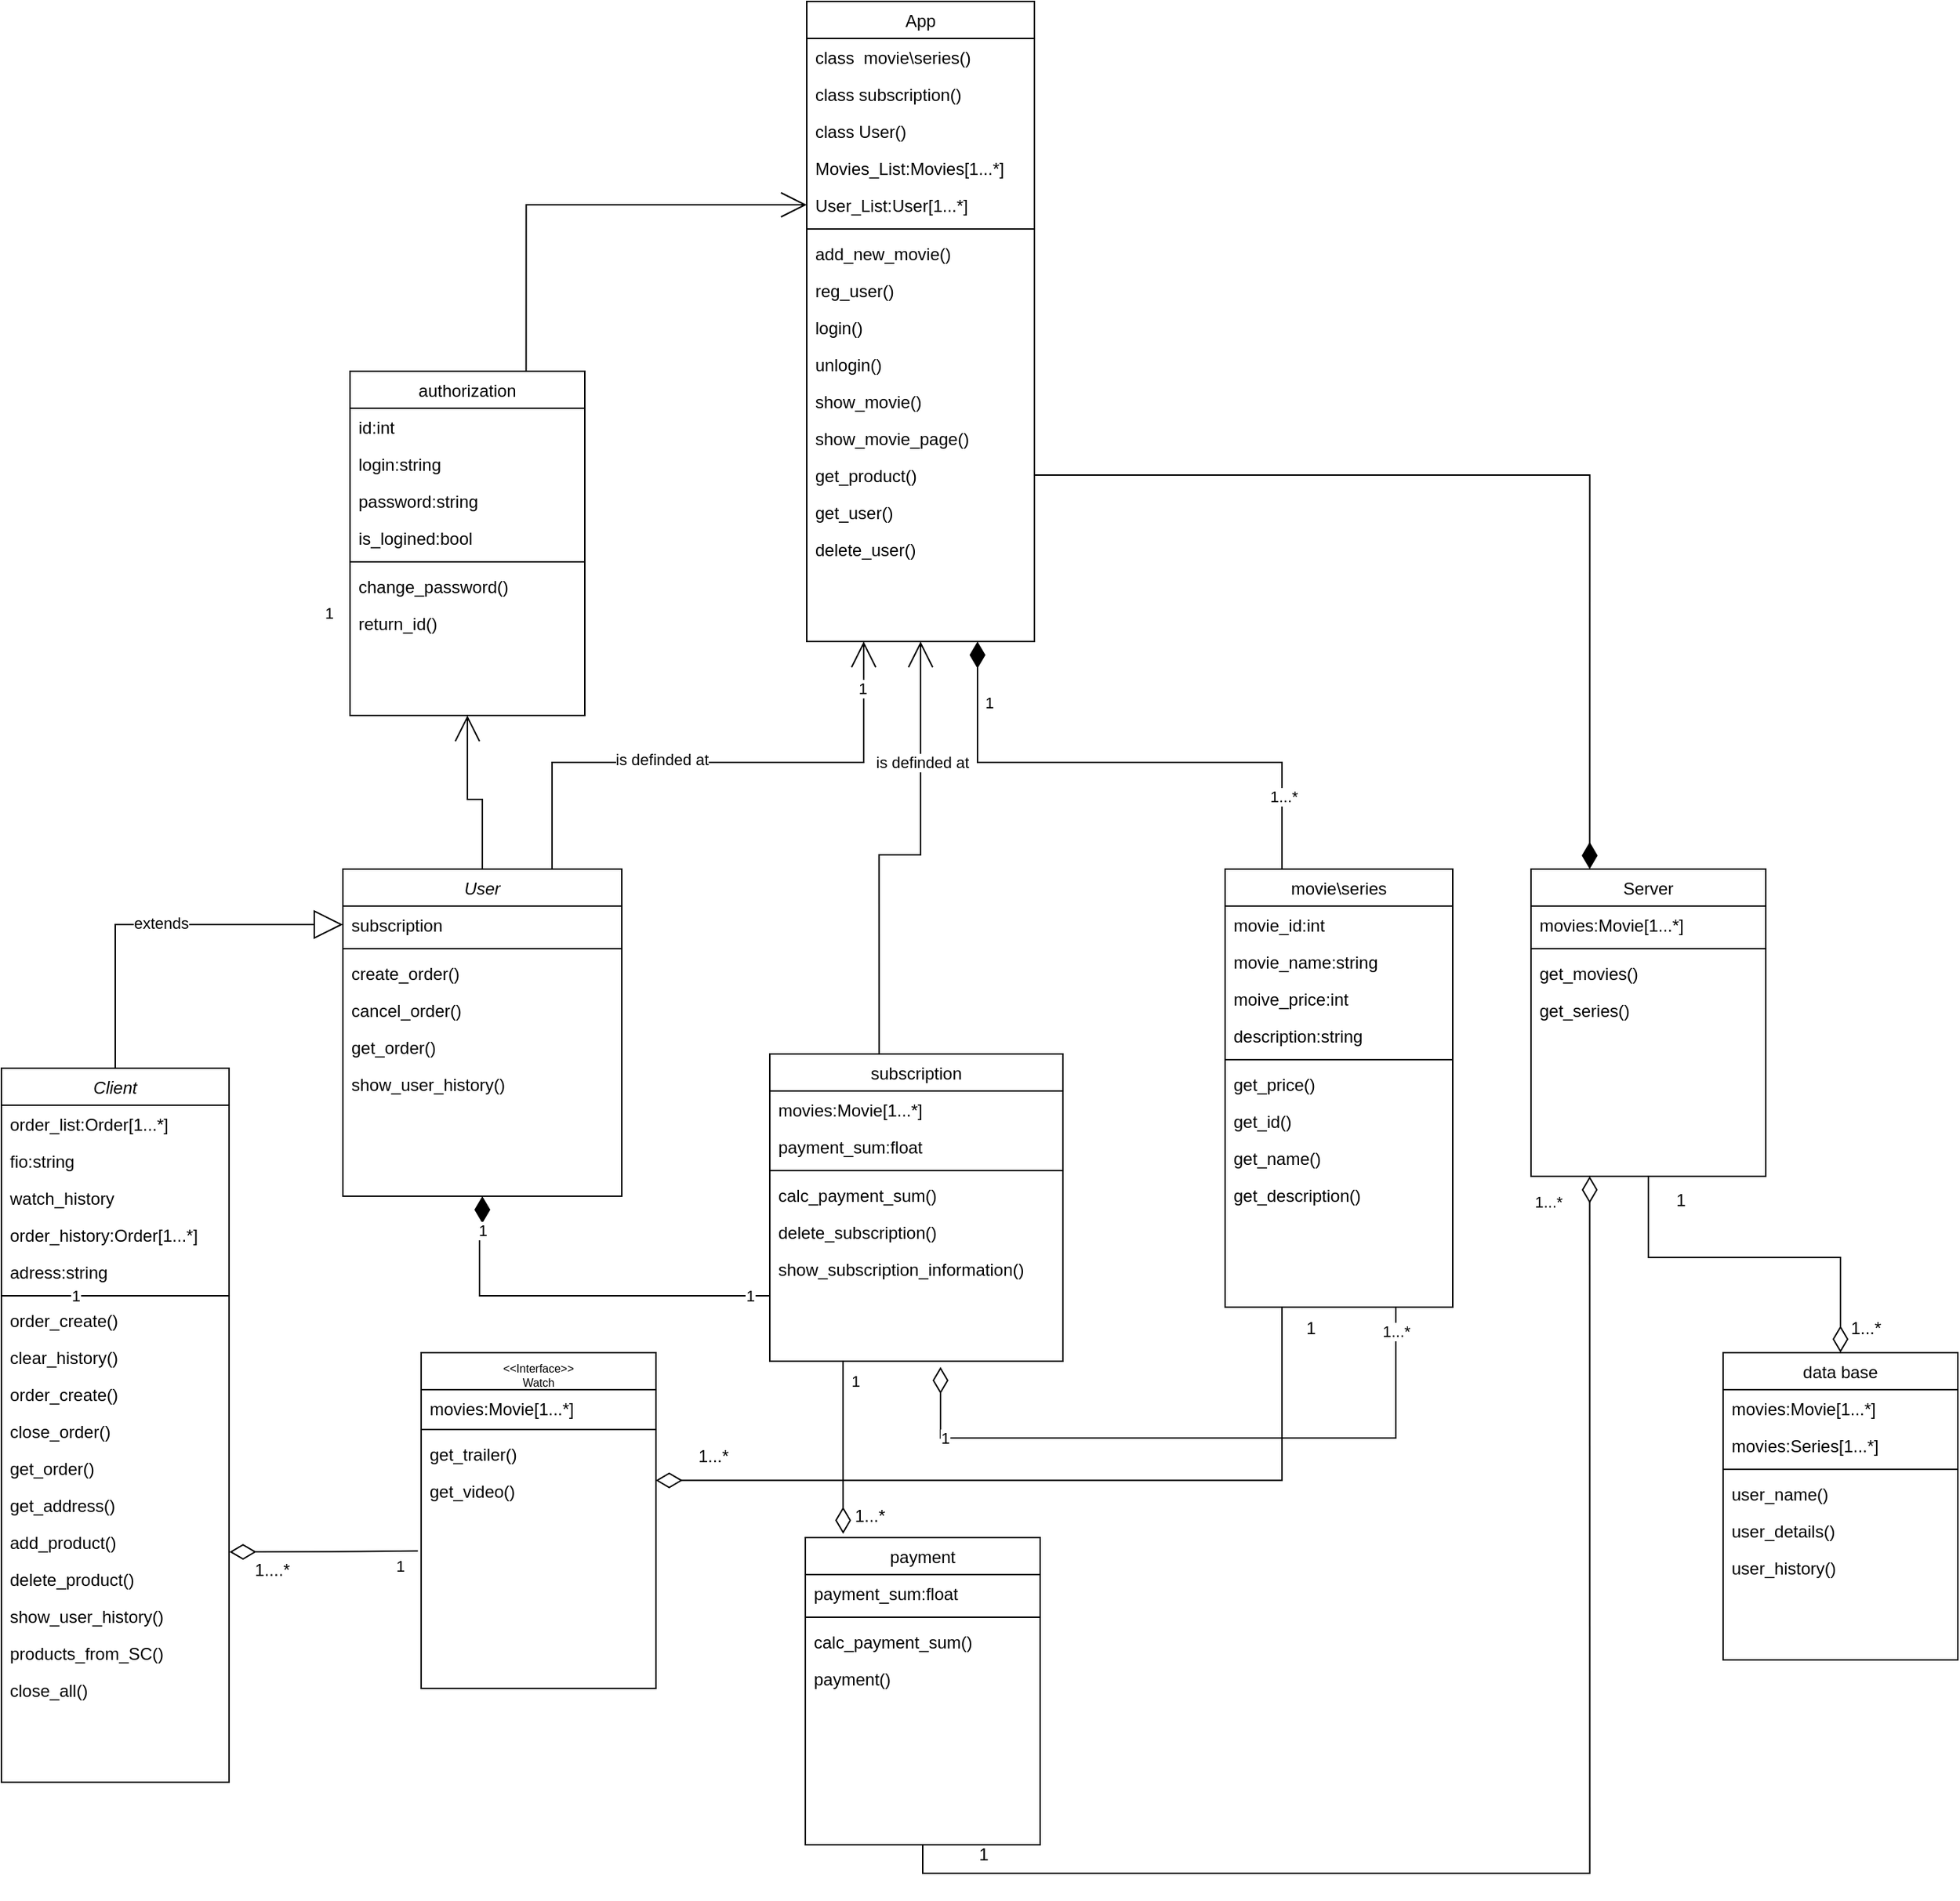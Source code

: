 <mxfile version="22.0.4" type="github">
  <diagram id="C5RBs43oDa-KdzZeNtuy" name="Page-1">
    <mxGraphModel dx="3268" dy="1516" grid="1" gridSize="10" guides="1" tooltips="1" connect="1" arrows="1" fold="1" page="1" pageScale="1" pageWidth="827" pageHeight="1169" math="0" shadow="0">
      <root>
        <mxCell id="WIyWlLk6GJQsqaUBKTNV-0" />
        <mxCell id="WIyWlLk6GJQsqaUBKTNV-1" parent="WIyWlLk6GJQsqaUBKTNV-0" />
        <mxCell id="3Q_u8_WzDxRVlVa607NF-12" value="App" style="swimlane;fontStyle=0;align=center;verticalAlign=top;childLayout=stackLayout;horizontal=1;startSize=26;horizontalStack=0;resizeParent=1;resizeLast=0;collapsible=1;marginBottom=0;rounded=0;shadow=0;strokeWidth=1;" parent="WIyWlLk6GJQsqaUBKTNV-1" vertex="1">
          <mxGeometry x="636" y="300" width="160" height="450" as="geometry">
            <mxRectangle x="550" y="140" width="160" height="26" as="alternateBounds" />
          </mxGeometry>
        </mxCell>
        <mxCell id="3Q_u8_WzDxRVlVa607NF-14" value="class  movie\series()" style="text;align=left;verticalAlign=top;spacingLeft=4;spacingRight=4;overflow=hidden;rotatable=0;points=[[0,0.5],[1,0.5]];portConstraint=eastwest;rounded=0;shadow=0;html=0;" parent="3Q_u8_WzDxRVlVa607NF-12" vertex="1">
          <mxGeometry y="26" width="160" height="26" as="geometry" />
        </mxCell>
        <mxCell id="3Q_u8_WzDxRVlVa607NF-15" value="class subscription()" style="text;align=left;verticalAlign=top;spacingLeft=4;spacingRight=4;overflow=hidden;rotatable=0;points=[[0,0.5],[1,0.5]];portConstraint=eastwest;rounded=0;shadow=0;html=0;" parent="3Q_u8_WzDxRVlVa607NF-12" vertex="1">
          <mxGeometry y="52" width="160" height="26" as="geometry" />
        </mxCell>
        <mxCell id="3Q_u8_WzDxRVlVa607NF-16" value="class User()" style="text;align=left;verticalAlign=top;spacingLeft=4;spacingRight=4;overflow=hidden;rotatable=0;points=[[0,0.5],[1,0.5]];portConstraint=eastwest;rounded=0;shadow=0;html=0;" parent="3Q_u8_WzDxRVlVa607NF-12" vertex="1">
          <mxGeometry y="78" width="160" height="26" as="geometry" />
        </mxCell>
        <mxCell id="3Q_u8_WzDxRVlVa607NF-17" value="Movies_List:Movies[1...*]" style="text;align=left;verticalAlign=top;spacingLeft=4;spacingRight=4;overflow=hidden;rotatable=0;points=[[0,0.5],[1,0.5]];portConstraint=eastwest;rounded=0;shadow=0;html=0;" parent="3Q_u8_WzDxRVlVa607NF-12" vertex="1">
          <mxGeometry y="104" width="160" height="26" as="geometry" />
        </mxCell>
        <mxCell id="3Q_u8_WzDxRVlVa607NF-18" value="User_List:User[1...*]" style="text;align=left;verticalAlign=top;spacingLeft=4;spacingRight=4;overflow=hidden;rotatable=0;points=[[0,0.5],[1,0.5]];portConstraint=eastwest;rounded=0;shadow=0;html=0;" parent="3Q_u8_WzDxRVlVa607NF-12" vertex="1">
          <mxGeometry y="130" width="160" height="26" as="geometry" />
        </mxCell>
        <mxCell id="3Q_u8_WzDxRVlVa607NF-19" value="" style="line;html=1;strokeWidth=1;align=left;verticalAlign=middle;spacingTop=-1;spacingLeft=3;spacingRight=3;rotatable=0;labelPosition=right;points=[];portConstraint=eastwest;" parent="3Q_u8_WzDxRVlVa607NF-12" vertex="1">
          <mxGeometry y="156" width="160" height="8" as="geometry" />
        </mxCell>
        <mxCell id="3Q_u8_WzDxRVlVa607NF-20" value="add_new_movie()" style="text;align=left;verticalAlign=top;spacingLeft=4;spacingRight=4;overflow=hidden;rotatable=0;points=[[0,0.5],[1,0.5]];portConstraint=eastwest;" parent="3Q_u8_WzDxRVlVa607NF-12" vertex="1">
          <mxGeometry y="164" width="160" height="26" as="geometry" />
        </mxCell>
        <mxCell id="3Q_u8_WzDxRVlVa607NF-21" value="reg_user()" style="text;align=left;verticalAlign=top;spacingLeft=4;spacingRight=4;overflow=hidden;rotatable=0;points=[[0,0.5],[1,0.5]];portConstraint=eastwest;" parent="3Q_u8_WzDxRVlVa607NF-12" vertex="1">
          <mxGeometry y="190" width="160" height="26" as="geometry" />
        </mxCell>
        <mxCell id="3Q_u8_WzDxRVlVa607NF-22" value="login()" style="text;align=left;verticalAlign=top;spacingLeft=4;spacingRight=4;overflow=hidden;rotatable=0;points=[[0,0.5],[1,0.5]];portConstraint=eastwest;" parent="3Q_u8_WzDxRVlVa607NF-12" vertex="1">
          <mxGeometry y="216" width="160" height="26" as="geometry" />
        </mxCell>
        <mxCell id="3Q_u8_WzDxRVlVa607NF-23" value="unlogin()" style="text;align=left;verticalAlign=top;spacingLeft=4;spacingRight=4;overflow=hidden;rotatable=0;points=[[0,0.5],[1,0.5]];portConstraint=eastwest;" parent="3Q_u8_WzDxRVlVa607NF-12" vertex="1">
          <mxGeometry y="242" width="160" height="26" as="geometry" />
        </mxCell>
        <mxCell id="3Q_u8_WzDxRVlVa607NF-24" value="show_movie()" style="text;align=left;verticalAlign=top;spacingLeft=4;spacingRight=4;overflow=hidden;rotatable=0;points=[[0,0.5],[1,0.5]];portConstraint=eastwest;" parent="3Q_u8_WzDxRVlVa607NF-12" vertex="1">
          <mxGeometry y="268" width="160" height="26" as="geometry" />
        </mxCell>
        <mxCell id="3Q_u8_WzDxRVlVa607NF-25" value="show_movie_page()" style="text;align=left;verticalAlign=top;spacingLeft=4;spacingRight=4;overflow=hidden;rotatable=0;points=[[0,0.5],[1,0.5]];portConstraint=eastwest;" parent="3Q_u8_WzDxRVlVa607NF-12" vertex="1">
          <mxGeometry y="294" width="160" height="26" as="geometry" />
        </mxCell>
        <mxCell id="3Q_u8_WzDxRVlVa607NF-26" value="get_product()" style="text;align=left;verticalAlign=top;spacingLeft=4;spacingRight=4;overflow=hidden;rotatable=0;points=[[0,0.5],[1,0.5]];portConstraint=eastwest;" parent="3Q_u8_WzDxRVlVa607NF-12" vertex="1">
          <mxGeometry y="320" width="160" height="26" as="geometry" />
        </mxCell>
        <mxCell id="3Q_u8_WzDxRVlVa607NF-27" value="get_user()" style="text;align=left;verticalAlign=top;spacingLeft=4;spacingRight=4;overflow=hidden;rotatable=0;points=[[0,0.5],[1,0.5]];portConstraint=eastwest;" parent="3Q_u8_WzDxRVlVa607NF-12" vertex="1">
          <mxGeometry y="346" width="160" height="26" as="geometry" />
        </mxCell>
        <mxCell id="3Q_u8_WzDxRVlVa607NF-28" value="delete_user()" style="text;align=left;verticalAlign=top;spacingLeft=4;spacingRight=4;overflow=hidden;rotatable=0;points=[[0,0.5],[1,0.5]];portConstraint=eastwest;" parent="3Q_u8_WzDxRVlVa607NF-12" vertex="1">
          <mxGeometry y="372" width="160" height="26" as="geometry" />
        </mxCell>
        <mxCell id="yWuLRaIfL8VVAECSJnbP-213" style="edgeStyle=orthogonalEdgeStyle;rounded=0;orthogonalLoop=1;jettySize=auto;html=1;exitX=0.5;exitY=0;exitDx=0;exitDy=0;entryX=0.5;entryY=1;entryDx=0;entryDy=0;endArrow=open;endFill=0;endSize=16;" edge="1" parent="WIyWlLk6GJQsqaUBKTNV-1" source="3Q_u8_WzDxRVlVa607NF-32" target="yWuLRaIfL8VVAECSJnbP-183">
          <mxGeometry relative="1" as="geometry" />
        </mxCell>
        <mxCell id="3Q_u8_WzDxRVlVa607NF-32" value="User" style="swimlane;fontStyle=2;align=center;verticalAlign=top;childLayout=stackLayout;horizontal=1;startSize=26;horizontalStack=0;resizeParent=1;resizeLast=0;collapsible=1;marginBottom=0;rounded=0;shadow=0;strokeWidth=1;" parent="WIyWlLk6GJQsqaUBKTNV-1" vertex="1">
          <mxGeometry x="310" y="910" width="196" height="230" as="geometry">
            <mxRectangle x="230" y="140" width="160" height="26" as="alternateBounds" />
          </mxGeometry>
        </mxCell>
        <mxCell id="3Q_u8_WzDxRVlVa607NF-35" value="subscription" style="text;align=left;verticalAlign=top;spacingLeft=4;spacingRight=4;overflow=hidden;rotatable=0;points=[[0,0.5],[1,0.5]];portConstraint=eastwest;rounded=0;shadow=0;html=0;" parent="3Q_u8_WzDxRVlVa607NF-32" vertex="1">
          <mxGeometry y="26" width="196" height="26" as="geometry" />
        </mxCell>
        <mxCell id="3Q_u8_WzDxRVlVa607NF-37" value="" style="line;html=1;strokeWidth=1;align=left;verticalAlign=middle;spacingTop=-1;spacingLeft=3;spacingRight=3;rotatable=0;labelPosition=right;points=[];portConstraint=eastwest;" parent="3Q_u8_WzDxRVlVa607NF-32" vertex="1">
          <mxGeometry y="52" width="196" height="8" as="geometry" />
        </mxCell>
        <mxCell id="3Q_u8_WzDxRVlVa607NF-38" value="create_order()" style="text;align=left;verticalAlign=top;spacingLeft=4;spacingRight=4;overflow=hidden;rotatable=0;points=[[0,0.5],[1,0.5]];portConstraint=eastwest;" parent="3Q_u8_WzDxRVlVa607NF-32" vertex="1">
          <mxGeometry y="60" width="196" height="26" as="geometry" />
        </mxCell>
        <mxCell id="3Q_u8_WzDxRVlVa607NF-41" value="cancel_order()" style="text;align=left;verticalAlign=top;spacingLeft=4;spacingRight=4;overflow=hidden;rotatable=0;points=[[0,0.5],[1,0.5]];portConstraint=eastwest;" parent="3Q_u8_WzDxRVlVa607NF-32" vertex="1">
          <mxGeometry y="86" width="196" height="26" as="geometry" />
        </mxCell>
        <mxCell id="3Q_u8_WzDxRVlVa607NF-42" value="get_order()" style="text;align=left;verticalAlign=top;spacingLeft=4;spacingRight=4;overflow=hidden;rotatable=0;points=[[0,0.5],[1,0.5]];portConstraint=eastwest;" parent="3Q_u8_WzDxRVlVa607NF-32" vertex="1">
          <mxGeometry y="112" width="196" height="26" as="geometry" />
        </mxCell>
        <mxCell id="3Q_u8_WzDxRVlVa607NF-129" value="show_user_history()" style="text;align=left;verticalAlign=top;spacingLeft=4;spacingRight=4;overflow=hidden;rotatable=0;points=[[0,0.5],[1,0.5]];portConstraint=eastwest;" parent="3Q_u8_WzDxRVlVa607NF-32" vertex="1">
          <mxGeometry y="138" width="196" height="26" as="geometry" />
        </mxCell>
        <mxCell id="3Q_u8_WzDxRVlVa607NF-77" style="edgeStyle=orthogonalEdgeStyle;rounded=0;orthogonalLoop=1;jettySize=auto;html=1;endArrow=diamondThin;endFill=1;endSize=16;entryX=0.5;entryY=1;entryDx=0;entryDy=0;exitX=0;exitY=0.75;exitDx=0;exitDy=0;" parent="WIyWlLk6GJQsqaUBKTNV-1" source="3Q_u8_WzDxRVlVa607NF-82" target="3Q_u8_WzDxRVlVa607NF-32" edge="1">
          <mxGeometry relative="1" as="geometry">
            <mxPoint x="586" y="1210" as="sourcePoint" />
            <mxPoint x="416" y="1170" as="targetPoint" />
            <Array as="points">
              <mxPoint x="610" y="1210" />
              <mxPoint x="406" y="1210" />
              <mxPoint x="406" y="1170" />
              <mxPoint x="408" y="1170" />
            </Array>
          </mxGeometry>
        </mxCell>
        <mxCell id="3Q_u8_WzDxRVlVa607NF-78" value="1" style="edgeLabel;html=1;align=center;verticalAlign=middle;resizable=0;points=[];" parent="3Q_u8_WzDxRVlVa607NF-77" vertex="1" connectable="0">
          <mxGeometry x="0.832" relative="1" as="geometry">
            <mxPoint as="offset" />
          </mxGeometry>
        </mxCell>
        <mxCell id="3Q_u8_WzDxRVlVa607NF-79" value="1" style="edgeLabel;html=1;align=center;verticalAlign=middle;resizable=0;points=[];" parent="3Q_u8_WzDxRVlVa607NF-77" vertex="1" connectable="0">
          <mxGeometry x="-0.842" relative="1" as="geometry">
            <mxPoint as="offset" />
          </mxGeometry>
        </mxCell>
        <mxCell id="3Q_u8_WzDxRVlVa607NF-80" style="edgeStyle=orthogonalEdgeStyle;rounded=0;orthogonalLoop=1;jettySize=auto;html=1;endArrow=open;endFill=0;endSize=16;exitX=0.373;exitY=0.009;exitDx=0;exitDy=0;exitPerimeter=0;entryX=0.5;entryY=1;entryDx=0;entryDy=0;" parent="WIyWlLk6GJQsqaUBKTNV-1" source="3Q_u8_WzDxRVlVa607NF-82" target="3Q_u8_WzDxRVlVa607NF-12" edge="1">
          <mxGeometry relative="1" as="geometry">
            <mxPoint x="800" y="970" as="sourcePoint" />
            <mxPoint x="670" y="790" as="targetPoint" />
            <Array as="points" />
          </mxGeometry>
        </mxCell>
        <mxCell id="3Q_u8_WzDxRVlVa607NF-81" value="is definded at" style="edgeLabel;html=1;align=center;verticalAlign=middle;resizable=0;points=[];" parent="3Q_u8_WzDxRVlVa607NF-80" vertex="1" connectable="0">
          <mxGeometry x="0.474" y="-1" relative="1" as="geometry">
            <mxPoint as="offset" />
          </mxGeometry>
        </mxCell>
        <mxCell id="3Q_u8_WzDxRVlVa607NF-82" value="subscription" style="swimlane;fontStyle=0;align=center;verticalAlign=top;childLayout=stackLayout;horizontal=1;startSize=26;horizontalStack=0;resizeParent=1;resizeLast=0;collapsible=1;marginBottom=0;rounded=0;shadow=0;strokeWidth=1;" parent="WIyWlLk6GJQsqaUBKTNV-1" vertex="1">
          <mxGeometry x="610" y="1040" width="206" height="216" as="geometry">
            <mxRectangle x="550" y="140" width="160" height="26" as="alternateBounds" />
          </mxGeometry>
        </mxCell>
        <mxCell id="3Q_u8_WzDxRVlVa607NF-83" value="movies:Movie[1...*]" style="text;align=left;verticalAlign=top;spacingLeft=4;spacingRight=4;overflow=hidden;rotatable=0;points=[[0,0.5],[1,0.5]];portConstraint=eastwest;rounded=0;shadow=0;html=0;" parent="3Q_u8_WzDxRVlVa607NF-82" vertex="1">
          <mxGeometry y="26" width="206" height="26" as="geometry" />
        </mxCell>
        <mxCell id="3Q_u8_WzDxRVlVa607NF-84" value="payment_sum:float" style="text;align=left;verticalAlign=top;spacingLeft=4;spacingRight=4;overflow=hidden;rotatable=0;points=[[0,0.5],[1,0.5]];portConstraint=eastwest;rounded=0;shadow=0;html=0;" parent="3Q_u8_WzDxRVlVa607NF-82" vertex="1">
          <mxGeometry y="52" width="206" height="26" as="geometry" />
        </mxCell>
        <mxCell id="3Q_u8_WzDxRVlVa607NF-85" value="" style="line;html=1;strokeWidth=1;align=left;verticalAlign=middle;spacingTop=-1;spacingLeft=3;spacingRight=3;rotatable=0;labelPosition=right;points=[];portConstraint=eastwest;" parent="3Q_u8_WzDxRVlVa607NF-82" vertex="1">
          <mxGeometry y="78" width="206" height="8" as="geometry" />
        </mxCell>
        <mxCell id="3Q_u8_WzDxRVlVa607NF-86" value="calc_payment_sum()" style="text;align=left;verticalAlign=top;spacingLeft=4;spacingRight=4;overflow=hidden;rotatable=0;points=[[0,0.5],[1,0.5]];portConstraint=eastwest;" parent="3Q_u8_WzDxRVlVa607NF-82" vertex="1">
          <mxGeometry y="86" width="206" height="26" as="geometry" />
        </mxCell>
        <mxCell id="3Q_u8_WzDxRVlVa607NF-90" value="delete_subscription()" style="text;align=left;verticalAlign=top;spacingLeft=4;spacingRight=4;overflow=hidden;rotatable=0;points=[[0,0.5],[1,0.5]];portConstraint=eastwest;" parent="3Q_u8_WzDxRVlVa607NF-82" vertex="1">
          <mxGeometry y="112" width="206" height="26" as="geometry" />
        </mxCell>
        <mxCell id="3Q_u8_WzDxRVlVa607NF-48" value="show_subscription_information()" style="text;align=left;verticalAlign=top;spacingLeft=4;spacingRight=4;overflow=hidden;rotatable=0;points=[[0,0.5],[1,0.5]];portConstraint=eastwest;" parent="3Q_u8_WzDxRVlVa607NF-82" vertex="1">
          <mxGeometry y="138" width="206" height="26" as="geometry" />
        </mxCell>
        <mxCell id="3Q_u8_WzDxRVlVa607NF-91" value="movie\series" style="swimlane;fontStyle=0;align=center;verticalAlign=top;childLayout=stackLayout;horizontal=1;startSize=26;horizontalStack=0;resizeParent=1;resizeLast=0;collapsible=1;marginBottom=0;rounded=0;shadow=0;strokeWidth=1;" parent="WIyWlLk6GJQsqaUBKTNV-1" vertex="1">
          <mxGeometry x="930" y="910" width="160" height="308" as="geometry">
            <mxRectangle x="550" y="140" width="160" height="26" as="alternateBounds" />
          </mxGeometry>
        </mxCell>
        <mxCell id="3Q_u8_WzDxRVlVa607NF-92" value="movie_id:int" style="text;align=left;verticalAlign=top;spacingLeft=4;spacingRight=4;overflow=hidden;rotatable=0;points=[[0,0.5],[1,0.5]];portConstraint=eastwest;rounded=0;shadow=0;html=0;" parent="3Q_u8_WzDxRVlVa607NF-91" vertex="1">
          <mxGeometry y="26" width="160" height="26" as="geometry" />
        </mxCell>
        <mxCell id="3Q_u8_WzDxRVlVa607NF-93" value="movie_name:string" style="text;align=left;verticalAlign=top;spacingLeft=4;spacingRight=4;overflow=hidden;rotatable=0;points=[[0,0.5],[1,0.5]];portConstraint=eastwest;rounded=0;shadow=0;html=0;" parent="3Q_u8_WzDxRVlVa607NF-91" vertex="1">
          <mxGeometry y="52" width="160" height="26" as="geometry" />
        </mxCell>
        <mxCell id="3Q_u8_WzDxRVlVa607NF-94" value="moive_price:int" style="text;align=left;verticalAlign=top;spacingLeft=4;spacingRight=4;overflow=hidden;rotatable=0;points=[[0,0.5],[1,0.5]];portConstraint=eastwest;rounded=0;shadow=0;html=0;" parent="3Q_u8_WzDxRVlVa607NF-91" vertex="1">
          <mxGeometry y="78" width="160" height="26" as="geometry" />
        </mxCell>
        <mxCell id="3Q_u8_WzDxRVlVa607NF-95" value="description:string" style="text;align=left;verticalAlign=top;spacingLeft=4;spacingRight=4;overflow=hidden;rotatable=0;points=[[0,0.5],[1,0.5]];portConstraint=eastwest;rounded=0;shadow=0;html=0;" parent="3Q_u8_WzDxRVlVa607NF-91" vertex="1">
          <mxGeometry y="104" width="160" height="26" as="geometry" />
        </mxCell>
        <mxCell id="3Q_u8_WzDxRVlVa607NF-96" value="" style="line;html=1;strokeWidth=1;align=left;verticalAlign=middle;spacingTop=-1;spacingLeft=3;spacingRight=3;rotatable=0;labelPosition=right;points=[];portConstraint=eastwest;" parent="3Q_u8_WzDxRVlVa607NF-91" vertex="1">
          <mxGeometry y="130" width="160" height="8" as="geometry" />
        </mxCell>
        <mxCell id="3Q_u8_WzDxRVlVa607NF-99" value="get_price()" style="text;align=left;verticalAlign=top;spacingLeft=4;spacingRight=4;overflow=hidden;rotatable=0;points=[[0,0.5],[1,0.5]];portConstraint=eastwest;" parent="3Q_u8_WzDxRVlVa607NF-91" vertex="1">
          <mxGeometry y="138" width="160" height="26" as="geometry" />
        </mxCell>
        <mxCell id="3Q_u8_WzDxRVlVa607NF-100" value="get_id()" style="text;align=left;verticalAlign=top;spacingLeft=4;spacingRight=4;overflow=hidden;rotatable=0;points=[[0,0.5],[1,0.5]];portConstraint=eastwest;" parent="3Q_u8_WzDxRVlVa607NF-91" vertex="1">
          <mxGeometry y="164" width="160" height="26" as="geometry" />
        </mxCell>
        <mxCell id="3Q_u8_WzDxRVlVa607NF-101" value="get_name()" style="text;align=left;verticalAlign=top;spacingLeft=4;spacingRight=4;overflow=hidden;rotatable=0;points=[[0,0.5],[1,0.5]];portConstraint=eastwest;" parent="3Q_u8_WzDxRVlVa607NF-91" vertex="1">
          <mxGeometry y="190" width="160" height="26" as="geometry" />
        </mxCell>
        <mxCell id="3Q_u8_WzDxRVlVa607NF-102" value="get_description()" style="text;align=left;verticalAlign=top;spacingLeft=4;spacingRight=4;overflow=hidden;rotatable=0;points=[[0,0.5],[1,0.5]];portConstraint=eastwest;" parent="3Q_u8_WzDxRVlVa607NF-91" vertex="1">
          <mxGeometry y="216" width="160" height="26" as="geometry" />
        </mxCell>
        <mxCell id="3Q_u8_WzDxRVlVa607NF-107" style="edgeStyle=orthogonalEdgeStyle;rounded=0;orthogonalLoop=1;jettySize=auto;html=1;exitX=0.25;exitY=0;exitDx=0;exitDy=0;endArrow=diamondThin;endFill=1;endSize=16;entryX=0.75;entryY=1;entryDx=0;entryDy=0;" parent="WIyWlLk6GJQsqaUBKTNV-1" source="3Q_u8_WzDxRVlVa607NF-91" target="3Q_u8_WzDxRVlVa607NF-12" edge="1">
          <mxGeometry relative="1" as="geometry">
            <mxPoint x="730" y="780" as="targetPoint" />
          </mxGeometry>
        </mxCell>
        <mxCell id="3Q_u8_WzDxRVlVa607NF-108" value="1" style="edgeLabel;html=1;align=center;verticalAlign=middle;resizable=0;points=[];" parent="3Q_u8_WzDxRVlVa607NF-107" vertex="1" connectable="0">
          <mxGeometry x="0.774" relative="1" as="geometry">
            <mxPoint x="8" as="offset" />
          </mxGeometry>
        </mxCell>
        <mxCell id="3Q_u8_WzDxRVlVa607NF-109" value="1...*" style="edgeLabel;html=1;align=center;verticalAlign=middle;resizable=0;points=[];" parent="3Q_u8_WzDxRVlVa607NF-107" vertex="1" connectable="0">
          <mxGeometry x="-0.728" y="-1" relative="1" as="geometry">
            <mxPoint as="offset" />
          </mxGeometry>
        </mxCell>
        <mxCell id="3Q_u8_WzDxRVlVa607NF-110" style="edgeStyle=orthogonalEdgeStyle;rounded=0;orthogonalLoop=1;jettySize=auto;html=1;endArrow=diamondThin;endFill=0;endSize=16;exitX=0.75;exitY=1;exitDx=0;exitDy=0;" parent="WIyWlLk6GJQsqaUBKTNV-1" source="3Q_u8_WzDxRVlVa607NF-91" edge="1">
          <mxGeometry relative="1" as="geometry">
            <mxPoint x="1120" y="970" as="sourcePoint" />
            <mxPoint x="730" y="1260" as="targetPoint" />
            <Array as="points">
              <mxPoint x="1050" y="1310" />
              <mxPoint x="730" y="1310" />
            </Array>
          </mxGeometry>
        </mxCell>
        <mxCell id="3Q_u8_WzDxRVlVa607NF-111" value="1...*" style="edgeLabel;html=1;align=center;verticalAlign=middle;resizable=0;points=[];" parent="3Q_u8_WzDxRVlVa607NF-110" vertex="1" connectable="0">
          <mxGeometry x="-0.908" relative="1" as="geometry">
            <mxPoint y="-5" as="offset" />
          </mxGeometry>
        </mxCell>
        <mxCell id="3Q_u8_WzDxRVlVa607NF-112" value="1" style="edgeLabel;html=1;align=center;verticalAlign=middle;resizable=0;points=[];" parent="3Q_u8_WzDxRVlVa607NF-110" vertex="1" connectable="0">
          <mxGeometry x="0.771" relative="1" as="geometry">
            <mxPoint as="offset" />
          </mxGeometry>
        </mxCell>
        <mxCell id="3Q_u8_WzDxRVlVa607NF-117" style="edgeStyle=orthogonalEdgeStyle;rounded=0;orthogonalLoop=1;jettySize=auto;html=1;endArrow=open;endFill=0;endSize=16;exitX=0.75;exitY=0;exitDx=0;exitDy=0;entryX=0.25;entryY=1;entryDx=0;entryDy=0;" parent="WIyWlLk6GJQsqaUBKTNV-1" source="3Q_u8_WzDxRVlVa607NF-32" target="3Q_u8_WzDxRVlVa607NF-12" edge="1">
          <mxGeometry relative="1" as="geometry">
            <mxPoint x="590" y="1110" as="sourcePoint" />
            <mxPoint x="600" y="780" as="targetPoint" />
          </mxGeometry>
        </mxCell>
        <mxCell id="3Q_u8_WzDxRVlVa607NF-118" value="1" style="edgeLabel;html=1;align=center;verticalAlign=middle;resizable=0;points=[];" parent="3Q_u8_WzDxRVlVa607NF-117" vertex="1" connectable="0">
          <mxGeometry x="0.925" y="1" relative="1" as="geometry">
            <mxPoint y="19" as="offset" />
          </mxGeometry>
        </mxCell>
        <mxCell id="3Q_u8_WzDxRVlVa607NF-119" value="is definded at" style="edgeLabel;html=1;align=center;verticalAlign=middle;resizable=0;points=[];" parent="3Q_u8_WzDxRVlVa607NF-117" vertex="1" connectable="0">
          <mxGeometry x="-0.201" y="2" relative="1" as="geometry">
            <mxPoint as="offset" />
          </mxGeometry>
        </mxCell>
        <mxCell id="yWuLRaIfL8VVAECSJnbP-0" value="1" style="edgeLabel;html=1;align=center;verticalAlign=middle;resizable=0;points=[];" vertex="1" connectable="0" parent="WIyWlLk6GJQsqaUBKTNV-1">
          <mxGeometry x="670" y="1270" as="geometry" />
        </mxCell>
        <mxCell id="yWuLRaIfL8VVAECSJnbP-221" style="edgeStyle=orthogonalEdgeStyle;rounded=0;orthogonalLoop=1;jettySize=auto;html=1;exitX=0.5;exitY=1;exitDx=0;exitDy=0;entryX=0.25;entryY=1;entryDx=0;entryDy=0;endSize=16;endArrow=diamondThin;endFill=0;" edge="1" parent="WIyWlLk6GJQsqaUBKTNV-1" source="yWuLRaIfL8VVAECSJnbP-1" target="yWuLRaIfL8VVAECSJnbP-191">
          <mxGeometry relative="1" as="geometry" />
        </mxCell>
        <mxCell id="yWuLRaIfL8VVAECSJnbP-1" value="payment" style="swimlane;fontStyle=0;align=center;verticalAlign=top;childLayout=stackLayout;horizontal=1;startSize=26;horizontalStack=0;resizeParent=1;resizeLast=0;collapsible=1;marginBottom=0;rounded=0;shadow=0;strokeWidth=1;" vertex="1" parent="WIyWlLk6GJQsqaUBKTNV-1">
          <mxGeometry x="635" y="1380" width="165" height="216" as="geometry">
            <mxRectangle x="550" y="140" width="160" height="26" as="alternateBounds" />
          </mxGeometry>
        </mxCell>
        <mxCell id="yWuLRaIfL8VVAECSJnbP-3" value="payment_sum:float" style="text;align=left;verticalAlign=top;spacingLeft=4;spacingRight=4;overflow=hidden;rotatable=0;points=[[0,0.5],[1,0.5]];portConstraint=eastwest;rounded=0;shadow=0;html=0;" vertex="1" parent="yWuLRaIfL8VVAECSJnbP-1">
          <mxGeometry y="26" width="165" height="26" as="geometry" />
        </mxCell>
        <mxCell id="yWuLRaIfL8VVAECSJnbP-4" value="" style="line;html=1;strokeWidth=1;align=left;verticalAlign=middle;spacingTop=-1;spacingLeft=3;spacingRight=3;rotatable=0;labelPosition=right;points=[];portConstraint=eastwest;" vertex="1" parent="yWuLRaIfL8VVAECSJnbP-1">
          <mxGeometry y="52" width="165" height="8" as="geometry" />
        </mxCell>
        <mxCell id="yWuLRaIfL8VVAECSJnbP-5" value="calc_payment_sum()" style="text;align=left;verticalAlign=top;spacingLeft=4;spacingRight=4;overflow=hidden;rotatable=0;points=[[0,0.5],[1,0.5]];portConstraint=eastwest;" vertex="1" parent="yWuLRaIfL8VVAECSJnbP-1">
          <mxGeometry y="60" width="165" height="26" as="geometry" />
        </mxCell>
        <mxCell id="yWuLRaIfL8VVAECSJnbP-224" value="payment()" style="text;align=left;verticalAlign=top;spacingLeft=4;spacingRight=4;overflow=hidden;rotatable=0;points=[[0,0.5],[1,0.5]];portConstraint=eastwest;" vertex="1" parent="yWuLRaIfL8VVAECSJnbP-1">
          <mxGeometry y="86" width="165" height="26" as="geometry" />
        </mxCell>
        <mxCell id="yWuLRaIfL8VVAECSJnbP-158" style="edgeStyle=orthogonalEdgeStyle;rounded=0;orthogonalLoop=1;jettySize=auto;html=1;exitX=0.5;exitY=0;exitDx=0;exitDy=0;entryX=0;entryY=0.5;entryDx=0;entryDy=0;endArrow=block;endFill=0;endSize=18;" edge="1" parent="WIyWlLk6GJQsqaUBKTNV-1" source="yWuLRaIfL8VVAECSJnbP-160" target="3Q_u8_WzDxRVlVa607NF-35">
          <mxGeometry relative="1" as="geometry" />
        </mxCell>
        <mxCell id="yWuLRaIfL8VVAECSJnbP-159" value="extends" style="edgeLabel;html=1;align=center;verticalAlign=middle;resizable=0;points=[];" vertex="1" connectable="0" parent="yWuLRaIfL8VVAECSJnbP-158">
          <mxGeometry x="0.018" y="1" relative="1" as="geometry">
            <mxPoint as="offset" />
          </mxGeometry>
        </mxCell>
        <mxCell id="yWuLRaIfL8VVAECSJnbP-160" value="Client" style="swimlane;fontStyle=2;align=center;verticalAlign=top;childLayout=stackLayout;horizontal=1;startSize=26;horizontalStack=0;resizeParent=1;resizeLast=0;collapsible=1;marginBottom=0;rounded=0;shadow=0;strokeWidth=1;" vertex="1" parent="WIyWlLk6GJQsqaUBKTNV-1">
          <mxGeometry x="70" y="1050" width="160" height="502" as="geometry">
            <mxRectangle x="230" y="140" width="160" height="26" as="alternateBounds" />
          </mxGeometry>
        </mxCell>
        <mxCell id="yWuLRaIfL8VVAECSJnbP-162" value="order_list:Order[1...*]" style="text;align=left;verticalAlign=top;spacingLeft=4;spacingRight=4;overflow=hidden;rotatable=0;points=[[0,0.5],[1,0.5]];portConstraint=eastwest;rounded=0;shadow=0;html=0;" vertex="1" parent="yWuLRaIfL8VVAECSJnbP-160">
          <mxGeometry y="26" width="160" height="26" as="geometry" />
        </mxCell>
        <mxCell id="yWuLRaIfL8VVAECSJnbP-151" value="fio:string" style="text;align=left;verticalAlign=top;spacingLeft=4;spacingRight=4;overflow=hidden;rotatable=0;points=[[0,0.5],[1,0.5]];portConstraint=eastwest;rounded=0;shadow=0;html=0;" vertex="1" parent="yWuLRaIfL8VVAECSJnbP-160">
          <mxGeometry y="52" width="160" height="26" as="geometry" />
        </mxCell>
        <mxCell id="3Q_u8_WzDxRVlVa607NF-128" value="watch_history" style="text;align=left;verticalAlign=top;spacingLeft=4;spacingRight=4;overflow=hidden;rotatable=0;points=[[0,0.5],[1,0.5]];portConstraint=eastwest;rounded=0;shadow=0;html=0;" parent="yWuLRaIfL8VVAECSJnbP-160" vertex="1">
          <mxGeometry y="78" width="160" height="26" as="geometry" />
        </mxCell>
        <mxCell id="yWuLRaIfL8VVAECSJnbP-163" value="order_history:Order[1...*]" style="text;align=left;verticalAlign=top;spacingLeft=4;spacingRight=4;overflow=hidden;rotatable=0;points=[[0,0.5],[1,0.5]];portConstraint=eastwest;rounded=0;shadow=0;html=0;" vertex="1" parent="yWuLRaIfL8VVAECSJnbP-160">
          <mxGeometry y="104" width="160" height="26" as="geometry" />
        </mxCell>
        <mxCell id="yWuLRaIfL8VVAECSJnbP-164" value="adress:string" style="text;align=left;verticalAlign=top;spacingLeft=4;spacingRight=4;overflow=hidden;rotatable=0;points=[[0,0.5],[1,0.5]];portConstraint=eastwest;rounded=0;shadow=0;html=0;" vertex="1" parent="yWuLRaIfL8VVAECSJnbP-160">
          <mxGeometry y="130" width="160" height="26" as="geometry" />
        </mxCell>
        <mxCell id="yWuLRaIfL8VVAECSJnbP-165" value="" style="line;html=1;strokeWidth=1;align=left;verticalAlign=middle;spacingTop=-1;spacingLeft=3;spacingRight=3;rotatable=0;labelPosition=right;points=[];portConstraint=eastwest;" vertex="1" parent="yWuLRaIfL8VVAECSJnbP-160">
          <mxGeometry y="156" width="160" height="8" as="geometry" />
        </mxCell>
        <mxCell id="yWuLRaIfL8VVAECSJnbP-166" value="order_create()" style="text;align=left;verticalAlign=top;spacingLeft=4;spacingRight=4;overflow=hidden;rotatable=0;points=[[0,0.5],[1,0.5]];portConstraint=eastwest;" vertex="1" parent="yWuLRaIfL8VVAECSJnbP-160">
          <mxGeometry y="164" width="160" height="26" as="geometry" />
        </mxCell>
        <mxCell id="yWuLRaIfL8VVAECSJnbP-167" value="clear_history()" style="text;align=left;verticalAlign=top;spacingLeft=4;spacingRight=4;overflow=hidden;rotatable=0;points=[[0,0.5],[1,0.5]];portConstraint=eastwest;" vertex="1" parent="yWuLRaIfL8VVAECSJnbP-160">
          <mxGeometry y="190" width="160" height="26" as="geometry" />
        </mxCell>
        <mxCell id="yWuLRaIfL8VVAECSJnbP-168" value="order_create()" style="text;align=left;verticalAlign=top;spacingLeft=4;spacingRight=4;overflow=hidden;rotatable=0;points=[[0,0.5],[1,0.5]];portConstraint=eastwest;" vertex="1" parent="yWuLRaIfL8VVAECSJnbP-160">
          <mxGeometry y="216" width="160" height="26" as="geometry" />
        </mxCell>
        <mxCell id="yWuLRaIfL8VVAECSJnbP-169" value="close_order()" style="text;align=left;verticalAlign=top;spacingLeft=4;spacingRight=4;overflow=hidden;rotatable=0;points=[[0,0.5],[1,0.5]];portConstraint=eastwest;" vertex="1" parent="yWuLRaIfL8VVAECSJnbP-160">
          <mxGeometry y="242" width="160" height="26" as="geometry" />
        </mxCell>
        <mxCell id="yWuLRaIfL8VVAECSJnbP-170" value="get_order()" style="text;align=left;verticalAlign=top;spacingLeft=4;spacingRight=4;overflow=hidden;rotatable=0;points=[[0,0.5],[1,0.5]];portConstraint=eastwest;" vertex="1" parent="yWuLRaIfL8VVAECSJnbP-160">
          <mxGeometry y="268" width="160" height="26" as="geometry" />
        </mxCell>
        <mxCell id="yWuLRaIfL8VVAECSJnbP-173" value="get_address()" style="text;align=left;verticalAlign=top;spacingLeft=4;spacingRight=4;overflow=hidden;rotatable=0;points=[[0,0.5],[1,0.5]];portConstraint=eastwest;" vertex="1" parent="yWuLRaIfL8VVAECSJnbP-160">
          <mxGeometry y="294" width="160" height="26" as="geometry" />
        </mxCell>
        <mxCell id="yWuLRaIfL8VVAECSJnbP-174" value="add_product()" style="text;align=left;verticalAlign=top;spacingLeft=4;spacingRight=4;overflow=hidden;rotatable=0;points=[[0,0.5],[1,0.5]];portConstraint=eastwest;" vertex="1" parent="yWuLRaIfL8VVAECSJnbP-160">
          <mxGeometry y="320" width="160" height="26" as="geometry" />
        </mxCell>
        <mxCell id="yWuLRaIfL8VVAECSJnbP-175" value="delete_product()" style="text;align=left;verticalAlign=top;spacingLeft=4;spacingRight=4;overflow=hidden;rotatable=0;points=[[0,0.5],[1,0.5]];portConstraint=eastwest;" vertex="1" parent="yWuLRaIfL8VVAECSJnbP-160">
          <mxGeometry y="346" width="160" height="26" as="geometry" />
        </mxCell>
        <mxCell id="yWuLRaIfL8VVAECSJnbP-176" value="show_user_history()" style="text;align=left;verticalAlign=top;spacingLeft=4;spacingRight=4;overflow=hidden;rotatable=0;points=[[0,0.5],[1,0.5]];portConstraint=eastwest;" vertex="1" parent="yWuLRaIfL8VVAECSJnbP-160">
          <mxGeometry y="372" width="160" height="26" as="geometry" />
        </mxCell>
        <mxCell id="yWuLRaIfL8VVAECSJnbP-177" value="products_from_SC()" style="text;align=left;verticalAlign=top;spacingLeft=4;spacingRight=4;overflow=hidden;rotatable=0;points=[[0,0.5],[1,0.5]];portConstraint=eastwest;" vertex="1" parent="yWuLRaIfL8VVAECSJnbP-160">
          <mxGeometry y="398" width="160" height="26" as="geometry" />
        </mxCell>
        <mxCell id="yWuLRaIfL8VVAECSJnbP-178" value="close_all()" style="text;align=left;verticalAlign=top;spacingLeft=4;spacingRight=4;overflow=hidden;rotatable=0;points=[[0,0.5],[1,0.5]];portConstraint=eastwest;" vertex="1" parent="yWuLRaIfL8VVAECSJnbP-160">
          <mxGeometry y="424" width="160" height="26" as="geometry" />
        </mxCell>
        <mxCell id="yWuLRaIfL8VVAECSJnbP-181" value="1" style="edgeLabel;html=1;align=center;verticalAlign=middle;resizable=0;points=[];" vertex="1" connectable="0" parent="WIyWlLk6GJQsqaUBKTNV-1">
          <mxGeometry x="122.182" y="1210.09" as="geometry" />
        </mxCell>
        <mxCell id="yWuLRaIfL8VVAECSJnbP-182" value="1" style="edgeLabel;html=1;align=center;verticalAlign=middle;resizable=0;points=[];" vertex="1" connectable="0" parent="WIyWlLk6GJQsqaUBKTNV-1">
          <mxGeometry x="300" y="730" as="geometry" />
        </mxCell>
        <mxCell id="yWuLRaIfL8VVAECSJnbP-214" style="edgeStyle=orthogonalEdgeStyle;rounded=0;orthogonalLoop=1;jettySize=auto;html=1;exitX=0.75;exitY=0;exitDx=0;exitDy=0;entryX=0;entryY=0.5;entryDx=0;entryDy=0;endArrow=open;endFill=0;endSize=16;" edge="1" parent="WIyWlLk6GJQsqaUBKTNV-1" source="yWuLRaIfL8VVAECSJnbP-183" target="3Q_u8_WzDxRVlVa607NF-18">
          <mxGeometry relative="1" as="geometry" />
        </mxCell>
        <mxCell id="yWuLRaIfL8VVAECSJnbP-183" value="authorization" style="swimlane;fontStyle=0;align=center;verticalAlign=top;childLayout=stackLayout;horizontal=1;startSize=26;horizontalStack=0;resizeParent=1;resizeLast=0;collapsible=1;marginBottom=0;rounded=0;shadow=0;strokeWidth=1;" vertex="1" parent="WIyWlLk6GJQsqaUBKTNV-1">
          <mxGeometry x="315" y="560" width="165" height="242" as="geometry">
            <mxRectangle x="550" y="140" width="160" height="26" as="alternateBounds" />
          </mxGeometry>
        </mxCell>
        <mxCell id="yWuLRaIfL8VVAECSJnbP-150" value="id:int" style="text;align=left;verticalAlign=top;spacingLeft=4;spacingRight=4;overflow=hidden;rotatable=0;points=[[0,0.5],[1,0.5]];portConstraint=eastwest;rounded=0;shadow=0;html=0;" vertex="1" parent="yWuLRaIfL8VVAECSJnbP-183">
          <mxGeometry y="26" width="165" height="26" as="geometry" />
        </mxCell>
        <mxCell id="yWuLRaIfL8VVAECSJnbP-152" value="login:string" style="text;align=left;verticalAlign=top;spacingLeft=4;spacingRight=4;overflow=hidden;rotatable=0;points=[[0,0.5],[1,0.5]];portConstraint=eastwest;rounded=0;shadow=0;html=0;" vertex="1" parent="yWuLRaIfL8VVAECSJnbP-183">
          <mxGeometry y="52" width="165" height="26" as="geometry" />
        </mxCell>
        <mxCell id="yWuLRaIfL8VVAECSJnbP-153" value="password:string" style="text;align=left;verticalAlign=top;spacingLeft=4;spacingRight=4;overflow=hidden;rotatable=0;points=[[0,0.5],[1,0.5]];portConstraint=eastwest;rounded=0;shadow=0;html=0;" vertex="1" parent="yWuLRaIfL8VVAECSJnbP-183">
          <mxGeometry y="78" width="165" height="26" as="geometry" />
        </mxCell>
        <mxCell id="yWuLRaIfL8VVAECSJnbP-154" value="is_logined:bool" style="text;align=left;verticalAlign=top;spacingLeft=4;spacingRight=4;overflow=hidden;rotatable=0;points=[[0,0.5],[1,0.5]];portConstraint=eastwest;rounded=0;shadow=0;html=0;" vertex="1" parent="yWuLRaIfL8VVAECSJnbP-183">
          <mxGeometry y="104" width="165" height="26" as="geometry" />
        </mxCell>
        <mxCell id="yWuLRaIfL8VVAECSJnbP-186" value="" style="line;html=1;strokeWidth=1;align=left;verticalAlign=middle;spacingTop=-1;spacingLeft=3;spacingRight=3;rotatable=0;labelPosition=right;points=[];portConstraint=eastwest;" vertex="1" parent="yWuLRaIfL8VVAECSJnbP-183">
          <mxGeometry y="130" width="165" height="8" as="geometry" />
        </mxCell>
        <mxCell id="yWuLRaIfL8VVAECSJnbP-157" value="change_password()" style="text;align=left;verticalAlign=top;spacingLeft=4;spacingRight=4;overflow=hidden;rotatable=0;points=[[0,0.5],[1,0.5]];portConstraint=eastwest;" vertex="1" parent="yWuLRaIfL8VVAECSJnbP-183">
          <mxGeometry y="138" width="165" height="26" as="geometry" />
        </mxCell>
        <mxCell id="yWuLRaIfL8VVAECSJnbP-156" value="return_id()" style="text;align=left;verticalAlign=top;spacingLeft=4;spacingRight=4;overflow=hidden;rotatable=0;points=[[0,0.5],[1,0.5]];portConstraint=eastwest;" vertex="1" parent="yWuLRaIfL8VVAECSJnbP-183">
          <mxGeometry y="164" width="165" height="26" as="geometry" />
        </mxCell>
        <mxCell id="yWuLRaIfL8VVAECSJnbP-190" value="1...*" style="edgeLabel;html=1;align=center;verticalAlign=middle;resizable=0;points=[];" vertex="1" connectable="0" parent="WIyWlLk6GJQsqaUBKTNV-1">
          <mxGeometry x="1161" y="1140" as="geometry">
            <mxPoint x="-4" y="4" as="offset" />
          </mxGeometry>
        </mxCell>
        <mxCell id="yWuLRaIfL8VVAECSJnbP-219" style="edgeStyle=orthogonalEdgeStyle;rounded=0;orthogonalLoop=1;jettySize=auto;html=1;exitX=0.5;exitY=1;exitDx=0;exitDy=0;entryX=0.5;entryY=0;entryDx=0;entryDy=0;endSize=16;endArrow=diamondThin;endFill=0;" edge="1" parent="WIyWlLk6GJQsqaUBKTNV-1" source="yWuLRaIfL8VVAECSJnbP-191" target="yWuLRaIfL8VVAECSJnbP-198">
          <mxGeometry relative="1" as="geometry" />
        </mxCell>
        <mxCell id="yWuLRaIfL8VVAECSJnbP-191" value="Server" style="swimlane;fontStyle=0;align=center;verticalAlign=top;childLayout=stackLayout;horizontal=1;startSize=26;horizontalStack=0;resizeParent=1;resizeLast=0;collapsible=1;marginBottom=0;rounded=0;shadow=0;strokeWidth=1;" vertex="1" parent="WIyWlLk6GJQsqaUBKTNV-1">
          <mxGeometry x="1145" y="910.0" width="165" height="216" as="geometry">
            <mxRectangle x="550" y="140" width="160" height="26" as="alternateBounds" />
          </mxGeometry>
        </mxCell>
        <mxCell id="yWuLRaIfL8VVAECSJnbP-192" value="movies:Movie[1...*]" style="text;align=left;verticalAlign=top;spacingLeft=4;spacingRight=4;overflow=hidden;rotatable=0;points=[[0,0.5],[1,0.5]];portConstraint=eastwest;rounded=0;shadow=0;html=0;" vertex="1" parent="yWuLRaIfL8VVAECSJnbP-191">
          <mxGeometry y="26" width="165" height="26" as="geometry" />
        </mxCell>
        <mxCell id="yWuLRaIfL8VVAECSJnbP-194" value="" style="line;html=1;strokeWidth=1;align=left;verticalAlign=middle;spacingTop=-1;spacingLeft=3;spacingRight=3;rotatable=0;labelPosition=right;points=[];portConstraint=eastwest;" vertex="1" parent="yWuLRaIfL8VVAECSJnbP-191">
          <mxGeometry y="52" width="165" height="8" as="geometry" />
        </mxCell>
        <mxCell id="yWuLRaIfL8VVAECSJnbP-231" value="get_movies()" style="text;align=left;verticalAlign=top;spacingLeft=4;spacingRight=4;overflow=hidden;rotatable=0;points=[[0,0.5],[1,0.5]];portConstraint=eastwest;rounded=0;shadow=0;html=0;" vertex="1" parent="yWuLRaIfL8VVAECSJnbP-191">
          <mxGeometry y="60" width="165" height="26" as="geometry" />
        </mxCell>
        <mxCell id="yWuLRaIfL8VVAECSJnbP-232" value="get_series()" style="text;align=left;verticalAlign=top;spacingLeft=4;spacingRight=4;overflow=hidden;rotatable=0;points=[[0,0.5],[1,0.5]];portConstraint=eastwest;rounded=0;shadow=0;html=0;" vertex="1" parent="yWuLRaIfL8VVAECSJnbP-191">
          <mxGeometry y="86" width="165" height="26" as="geometry" />
        </mxCell>
        <mxCell id="yWuLRaIfL8VVAECSJnbP-198" value="data base" style="swimlane;fontStyle=0;align=center;verticalAlign=top;childLayout=stackLayout;horizontal=1;startSize=26;horizontalStack=0;resizeParent=1;resizeLast=0;collapsible=1;marginBottom=0;rounded=0;shadow=0;strokeWidth=1;" vertex="1" parent="WIyWlLk6GJQsqaUBKTNV-1">
          <mxGeometry x="1280" y="1250" width="165" height="216" as="geometry">
            <mxRectangle x="550" y="140" width="160" height="26" as="alternateBounds" />
          </mxGeometry>
        </mxCell>
        <mxCell id="yWuLRaIfL8VVAECSJnbP-199" value="movies:Movie[1...*]" style="text;align=left;verticalAlign=top;spacingLeft=4;spacingRight=4;overflow=hidden;rotatable=0;points=[[0,0.5],[1,0.5]];portConstraint=eastwest;rounded=0;shadow=0;html=0;" vertex="1" parent="yWuLRaIfL8VVAECSJnbP-198">
          <mxGeometry y="26" width="165" height="26" as="geometry" />
        </mxCell>
        <mxCell id="yWuLRaIfL8VVAECSJnbP-200" value="movies:Series[1...*]" style="text;align=left;verticalAlign=top;spacingLeft=4;spacingRight=4;overflow=hidden;rotatable=0;points=[[0,0.5],[1,0.5]];portConstraint=eastwest;rounded=0;shadow=0;html=0;" vertex="1" parent="yWuLRaIfL8VVAECSJnbP-198">
          <mxGeometry y="52" width="165" height="26" as="geometry" />
        </mxCell>
        <mxCell id="yWuLRaIfL8VVAECSJnbP-201" value="" style="line;html=1;strokeWidth=1;align=left;verticalAlign=middle;spacingTop=-1;spacingLeft=3;spacingRight=3;rotatable=0;labelPosition=right;points=[];portConstraint=eastwest;" vertex="1" parent="yWuLRaIfL8VVAECSJnbP-198">
          <mxGeometry y="78" width="165" height="8" as="geometry" />
        </mxCell>
        <mxCell id="yWuLRaIfL8VVAECSJnbP-233" value="user_name()" style="text;align=left;verticalAlign=top;spacingLeft=4;spacingRight=4;overflow=hidden;rotatable=0;points=[[0,0.5],[1,0.5]];portConstraint=eastwest;rounded=0;shadow=0;html=0;" vertex="1" parent="yWuLRaIfL8VVAECSJnbP-198">
          <mxGeometry y="86" width="165" height="26" as="geometry" />
        </mxCell>
        <mxCell id="yWuLRaIfL8VVAECSJnbP-234" value="user_details()" style="text;align=left;verticalAlign=top;spacingLeft=4;spacingRight=4;overflow=hidden;rotatable=0;points=[[0,0.5],[1,0.5]];portConstraint=eastwest;rounded=0;shadow=0;html=0;" vertex="1" parent="yWuLRaIfL8VVAECSJnbP-198">
          <mxGeometry y="112" width="165" height="26" as="geometry" />
        </mxCell>
        <mxCell id="yWuLRaIfL8VVAECSJnbP-235" value="user_history()" style="text;align=left;verticalAlign=top;spacingLeft=4;spacingRight=4;overflow=hidden;rotatable=0;points=[[0,0.5],[1,0.5]];portConstraint=eastwest;rounded=0;shadow=0;html=0;" vertex="1" parent="yWuLRaIfL8VVAECSJnbP-198">
          <mxGeometry y="138" width="165" height="26" as="geometry" />
        </mxCell>
        <mxCell id="yWuLRaIfL8VVAECSJnbP-204" value="1" style="edgeLabel;html=1;align=center;verticalAlign=middle;resizable=0;points=[];" vertex="1" connectable="0" parent="WIyWlLk6GJQsqaUBKTNV-1">
          <mxGeometry x="350" y="1400" as="geometry" />
        </mxCell>
        <mxCell id="yWuLRaIfL8VVAECSJnbP-205" value="&lt;&lt;Interface&gt;&gt;&#xa;Watch" style="swimlane;fontStyle=0;align=center;verticalAlign=top;childLayout=stackLayout;horizontal=1;startSize=26;horizontalStack=0;resizeParent=1;resizeLast=0;collapsible=1;marginBottom=0;rounded=0;shadow=0;strokeWidth=1;fontSize=8;" vertex="1" parent="WIyWlLk6GJQsqaUBKTNV-1">
          <mxGeometry x="365" y="1250" width="165" height="236" as="geometry">
            <mxRectangle x="550" y="140" width="160" height="26" as="alternateBounds" />
          </mxGeometry>
        </mxCell>
        <mxCell id="yWuLRaIfL8VVAECSJnbP-206" value="movies:Movie[1...*]" style="text;align=left;verticalAlign=top;spacingLeft=4;spacingRight=4;overflow=hidden;rotatable=0;points=[[0,0.5],[1,0.5]];portConstraint=eastwest;rounded=0;shadow=0;html=0;" vertex="1" parent="yWuLRaIfL8VVAECSJnbP-205">
          <mxGeometry y="26" width="165" height="24" as="geometry" />
        </mxCell>
        <mxCell id="yWuLRaIfL8VVAECSJnbP-208" value="" style="line;html=1;strokeWidth=1;align=left;verticalAlign=middle;spacingTop=-1;spacingLeft=3;spacingRight=3;rotatable=0;labelPosition=right;points=[];portConstraint=eastwest;" vertex="1" parent="yWuLRaIfL8VVAECSJnbP-205">
          <mxGeometry y="50" width="165" height="8" as="geometry" />
        </mxCell>
        <mxCell id="3Q_u8_WzDxRVlVa607NF-124" value="get_trailer()" style="text;align=left;verticalAlign=top;spacingLeft=4;spacingRight=4;overflow=hidden;rotatable=0;points=[[0,0.5],[1,0.5]];portConstraint=eastwest;" parent="yWuLRaIfL8VVAECSJnbP-205" vertex="1">
          <mxGeometry y="58" width="165" height="26" as="geometry" />
        </mxCell>
        <mxCell id="3Q_u8_WzDxRVlVa607NF-123" value="get_video()" style="text;align=left;verticalAlign=top;spacingLeft=4;spacingRight=4;overflow=hidden;rotatable=0;points=[[0,0.5],[1,0.5]];portConstraint=eastwest;" parent="yWuLRaIfL8VVAECSJnbP-205" vertex="1">
          <mxGeometry y="84" width="165" height="26" as="geometry" />
        </mxCell>
        <mxCell id="yWuLRaIfL8VVAECSJnbP-215" style="edgeStyle=orthogonalEdgeStyle;rounded=0;orthogonalLoop=1;jettySize=auto;html=1;exitX=1;exitY=0.5;exitDx=0;exitDy=0;entryX=0.25;entryY=0;entryDx=0;entryDy=0;endArrow=diamondThin;endFill=1;endSize=16;" edge="1" parent="WIyWlLk6GJQsqaUBKTNV-1" source="3Q_u8_WzDxRVlVa607NF-26" target="yWuLRaIfL8VVAECSJnbP-191">
          <mxGeometry relative="1" as="geometry" />
        </mxCell>
        <mxCell id="yWuLRaIfL8VVAECSJnbP-220" style="edgeStyle=orthogonalEdgeStyle;rounded=0;orthogonalLoop=1;jettySize=auto;html=1;exitX=0.25;exitY=1;exitDx=0;exitDy=0;entryX=0.161;entryY=-0.012;entryDx=0;entryDy=0;entryPerimeter=0;endSize=16;endArrow=diamondThin;endFill=0;" edge="1" parent="WIyWlLk6GJQsqaUBKTNV-1" source="3Q_u8_WzDxRVlVa607NF-82" target="yWuLRaIfL8VVAECSJnbP-1">
          <mxGeometry relative="1" as="geometry" />
        </mxCell>
        <mxCell id="yWuLRaIfL8VVAECSJnbP-222" style="edgeStyle=orthogonalEdgeStyle;rounded=0;orthogonalLoop=1;jettySize=auto;html=1;exitX=0.25;exitY=1;exitDx=0;exitDy=0;entryX=0.999;entryY=0.222;entryDx=0;entryDy=0;endSize=16;endArrow=diamondThin;endFill=0;entryPerimeter=0;" edge="1" parent="WIyWlLk6GJQsqaUBKTNV-1" source="3Q_u8_WzDxRVlVa607NF-91" target="3Q_u8_WzDxRVlVa607NF-123">
          <mxGeometry relative="1" as="geometry">
            <mxPoint x="530" y="1313" as="targetPoint" />
          </mxGeometry>
        </mxCell>
        <mxCell id="yWuLRaIfL8VVAECSJnbP-223" style="edgeStyle=orthogonalEdgeStyle;rounded=0;orthogonalLoop=1;jettySize=auto;html=1;exitX=-0.014;exitY=0.285;exitDx=0;exitDy=0;entryX=1.002;entryY=0.773;entryDx=0;entryDy=0;entryPerimeter=0;exitPerimeter=0;endSize=16;endArrow=diamondThin;endFill=0;" edge="1" parent="WIyWlLk6GJQsqaUBKTNV-1">
          <mxGeometry relative="1" as="geometry">
            <mxPoint x="362.69" y="1389.41" as="sourcePoint" />
            <mxPoint x="230.32" y="1390.098" as="targetPoint" />
          </mxGeometry>
        </mxCell>
        <mxCell id="yWuLRaIfL8VVAECSJnbP-225" value="1" style="text;html=1;align=center;verticalAlign=middle;resizable=0;points=[];autosize=1;strokeColor=none;fillColor=none;" vertex="1" parent="WIyWlLk6GJQsqaUBKTNV-1">
          <mxGeometry x="1235" y="1128" width="30" height="30" as="geometry" />
        </mxCell>
        <mxCell id="yWuLRaIfL8VVAECSJnbP-226" value="1...*" style="text;html=1;align=center;verticalAlign=middle;resizable=0;points=[];autosize=1;strokeColor=none;fillColor=none;" vertex="1" parent="WIyWlLk6GJQsqaUBKTNV-1">
          <mxGeometry x="1360" y="1218" width="40" height="30" as="geometry" />
        </mxCell>
        <mxCell id="yWuLRaIfL8VVAECSJnbP-227" value="1" style="text;html=1;align=center;verticalAlign=middle;resizable=0;points=[];autosize=1;strokeColor=none;fillColor=none;" vertex="1" parent="WIyWlLk6GJQsqaUBKTNV-1">
          <mxGeometry x="745" y="1588" width="30" height="30" as="geometry" />
        </mxCell>
        <mxCell id="yWuLRaIfL8VVAECSJnbP-229" value="1...*" style="text;html=1;align=center;verticalAlign=middle;resizable=0;points=[];autosize=1;strokeColor=none;fillColor=none;" vertex="1" parent="WIyWlLk6GJQsqaUBKTNV-1">
          <mxGeometry x="660" y="1350" width="40" height="30" as="geometry" />
        </mxCell>
        <mxCell id="yWuLRaIfL8VVAECSJnbP-230" value="1....*" style="text;html=1;align=center;verticalAlign=middle;resizable=0;points=[];autosize=1;strokeColor=none;fillColor=none;" vertex="1" parent="WIyWlLk6GJQsqaUBKTNV-1">
          <mxGeometry x="235" y="1388" width="50" height="30" as="geometry" />
        </mxCell>
        <mxCell id="yWuLRaIfL8VVAECSJnbP-236" value="1...*" style="text;html=1;align=center;verticalAlign=middle;resizable=0;points=[];autosize=1;strokeColor=none;fillColor=none;" vertex="1" parent="WIyWlLk6GJQsqaUBKTNV-1">
          <mxGeometry x="550" y="1308" width="40" height="30" as="geometry" />
        </mxCell>
        <mxCell id="yWuLRaIfL8VVAECSJnbP-237" value="1" style="text;html=1;align=center;verticalAlign=middle;resizable=0;points=[];autosize=1;strokeColor=none;fillColor=none;" vertex="1" parent="WIyWlLk6GJQsqaUBKTNV-1">
          <mxGeometry x="975" y="1218" width="30" height="30" as="geometry" />
        </mxCell>
      </root>
    </mxGraphModel>
  </diagram>
</mxfile>
